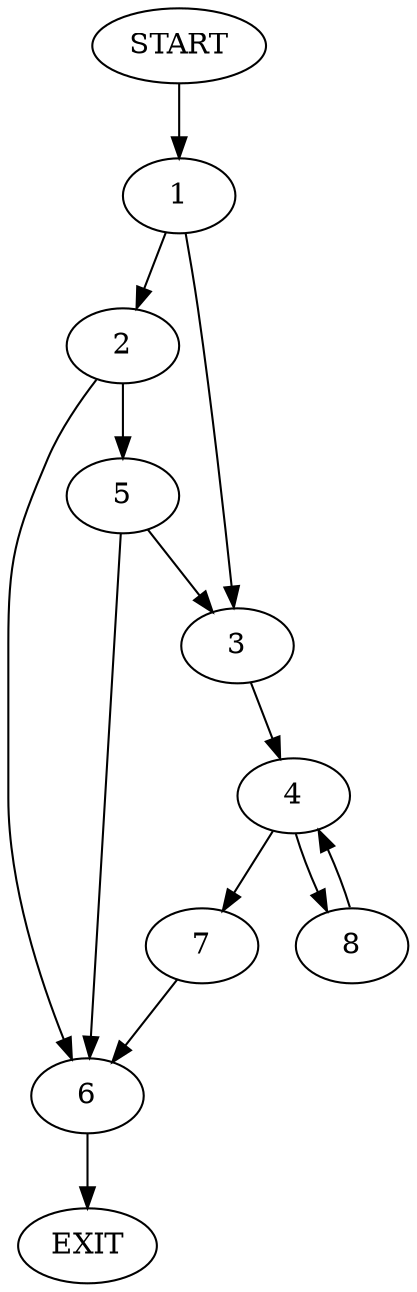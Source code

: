 digraph {
0 [label="START"]
9 [label="EXIT"]
0 -> 1
1 -> 2
1 -> 3
3 -> 4
2 -> 5
2 -> 6
6 -> 9
5 -> 3
5 -> 6
4 -> 7
4 -> 8
7 -> 6
8 -> 4
}

